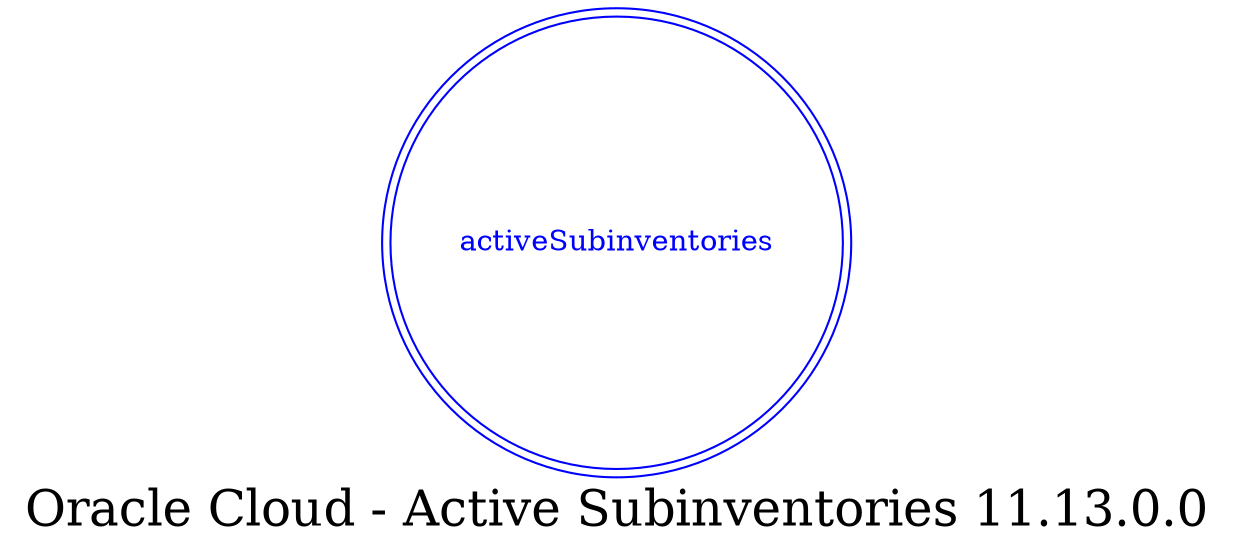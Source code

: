 digraph LexiconGraph {
graph[label="Oracle Cloud - Active Subinventories 11.13.0.0", fontsize=24]
splines=true
"activeSubinventories" [color=blue, fontcolor=blue, shape=doublecircle]
}
